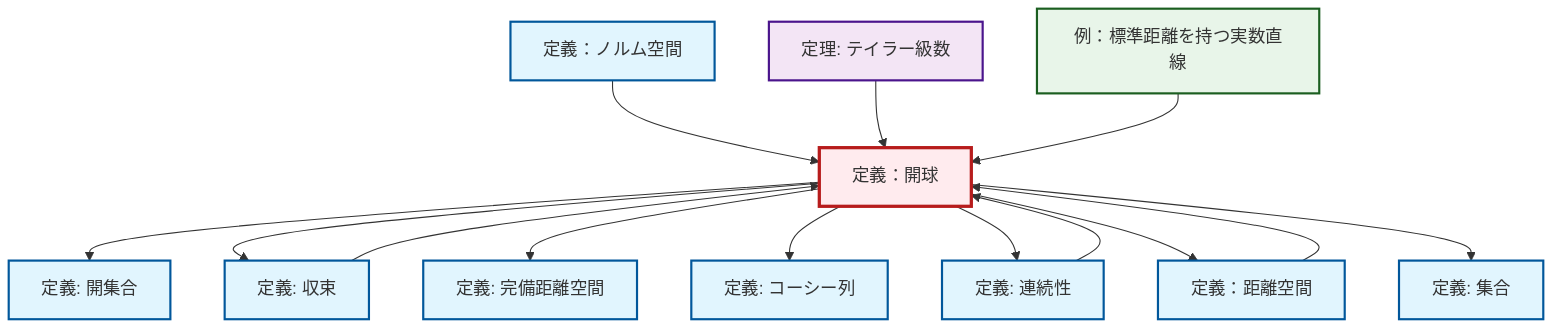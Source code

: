 graph TD
    classDef definition fill:#e1f5fe,stroke:#01579b,stroke-width:2px
    classDef theorem fill:#f3e5f5,stroke:#4a148c,stroke-width:2px
    classDef axiom fill:#fff3e0,stroke:#e65100,stroke-width:2px
    classDef example fill:#e8f5e9,stroke:#1b5e20,stroke-width:2px
    classDef current fill:#ffebee,stroke:#b71c1c,stroke-width:3px
    def-set["定義: 集合"]:::definition
    def-open-ball["定義：開球"]:::definition
    def-cauchy-sequence["定義: コーシー列"]:::definition
    def-complete-metric-space["定義: 完備距離空間"]:::definition
    def-continuity["定義: 連続性"]:::definition
    def-metric-space["定義：距離空間"]:::definition
    thm-taylor-series["定理: テイラー級数"]:::theorem
    ex-real-line-metric["例：標準距離を持つ実数直線"]:::example
    def-open-set["定義: 開集合"]:::definition
    def-normed-vector-space["定義：ノルム空間"]:::definition
    def-convergence["定義: 収束"]:::definition
    def-normed-vector-space --> def-open-ball
    def-open-ball --> def-open-set
    def-open-ball --> def-convergence
    def-open-ball --> def-complete-metric-space
    def-open-ball --> def-cauchy-sequence
    def-open-ball --> def-continuity
    thm-taylor-series --> def-open-ball
    def-metric-space --> def-open-ball
    def-convergence --> def-open-ball
    def-open-ball --> def-metric-space
    def-continuity --> def-open-ball
    def-open-ball --> def-set
    ex-real-line-metric --> def-open-ball
    class def-open-ball current